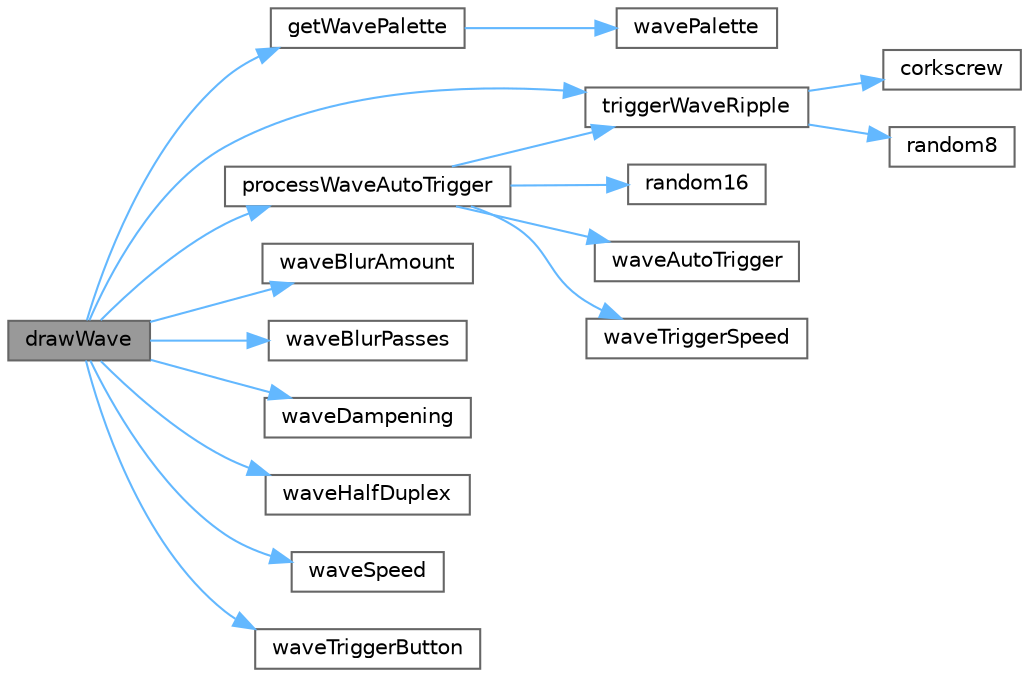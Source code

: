 digraph "drawWave"
{
 // INTERACTIVE_SVG=YES
 // LATEX_PDF_SIZE
  bgcolor="transparent";
  edge [fontname=Helvetica,fontsize=10,labelfontname=Helvetica,labelfontsize=10];
  node [fontname=Helvetica,fontsize=10,shape=box,height=0.2,width=0.4];
  rankdir="LR";
  Node1 [id="Node000001",label="drawWave",height=0.2,width=0.4,color="gray40", fillcolor="grey60", style="filled", fontcolor="black",tooltip=" "];
  Node1 -> Node2 [id="edge1_Node000001_Node000002",color="steelblue1",style="solid",tooltip=" "];
  Node2 [id="Node000002",label="getWavePalette",height=0.2,width=0.4,color="grey40", fillcolor="white", style="filled",URL="$d4/d06/curr_8h_ab1215b74dd6463248de143f1d281c39b.html#ab1215b74dd6463248de143f1d281c39b",tooltip=" "];
  Node2 -> Node3 [id="edge2_Node000002_Node000003",color="steelblue1",style="solid",tooltip=" "];
  Node3 [id="Node000003",label="wavePalette",height=0.2,width=0.4,color="grey40", fillcolor="white", style="filled",URL="$d4/d06/curr_8h_ad324268bf9b662f9320bf42c8d611ed3.html#ad324268bf9b662f9320bf42c8d611ed3",tooltip=" "];
  Node1 -> Node4 [id="edge3_Node000001_Node000004",color="steelblue1",style="solid",tooltip=" "];
  Node4 [id="Node000004",label="processWaveAutoTrigger",height=0.2,width=0.4,color="grey40", fillcolor="white", style="filled",URL="$d4/d06/curr_8h_a85b6d2ee052b034ecc0b34171af3c290.html#a85b6d2ee052b034ecc0b34171af3c290",tooltip=" "];
  Node4 -> Node5 [id="edge4_Node000004_Node000005",color="steelblue1",style="solid",tooltip=" "];
  Node5 [id="Node000005",label="random16",height=0.2,width=0.4,color="grey40", fillcolor="white", style="filled",URL="$d2/d0d/group___random_ga17034d936ef716efe820e11c1df043b0.html#ga17034d936ef716efe820e11c1df043b0",tooltip="Generate a 16-bit random number."];
  Node4 -> Node6 [id="edge5_Node000004_Node000006",color="steelblue1",style="solid",tooltip=" "];
  Node6 [id="Node000006",label="triggerWaveRipple",height=0.2,width=0.4,color="grey40", fillcolor="white", style="filled",URL="$d4/d06/curr_8h_a5dc08f8e3d58e4fd7f9e3cec7509983c.html#a5dc08f8e3d58e4fd7f9e3cec7509983c",tooltip=" "];
  Node6 -> Node7 [id="edge6_Node000006_Node000007",color="steelblue1",style="solid",tooltip=" "];
  Node7 [id="Node000007",label="corkscrew",height=0.2,width=0.4,color="grey40", fillcolor="white", style="filled",URL="$df/d40/examples_2_corkscrew_2corkscrew_8h_a3ce1eed35210653027031143f1cc1ef4.html#a3ce1eed35210653027031143f1cc1ef4",tooltip=" "];
  Node6 -> Node8 [id="edge7_Node000006_Node000008",color="steelblue1",style="solid",tooltip=" "];
  Node8 [id="Node000008",label="random8",height=0.2,width=0.4,color="grey40", fillcolor="white", style="filled",URL="$d2/d0d/group___random_ga4e63c74426f6516f28470dc1b814aefe.html#ga4e63c74426f6516f28470dc1b814aefe",tooltip="Generate an 8-bit random number."];
  Node4 -> Node9 [id="edge8_Node000004_Node000009",color="steelblue1",style="solid",tooltip=" "];
  Node9 [id="Node000009",label="waveAutoTrigger",height=0.2,width=0.4,color="grey40", fillcolor="white", style="filled",URL="$d4/d06/curr_8h_aabd0b06f37678a5955f05cec01cca099.html#aabd0b06f37678a5955f05cec01cca099",tooltip=" "];
  Node4 -> Node10 [id="edge9_Node000004_Node000010",color="steelblue1",style="solid",tooltip=" "];
  Node10 [id="Node000010",label="waveTriggerSpeed",height=0.2,width=0.4,color="grey40", fillcolor="white", style="filled",URL="$d4/d06/curr_8h_aff6b1d43683cd854f43beaffe3df4259.html#aff6b1d43683cd854f43beaffe3df4259",tooltip=" "];
  Node1 -> Node6 [id="edge10_Node000001_Node000006",color="steelblue1",style="solid",tooltip=" "];
  Node1 -> Node11 [id="edge11_Node000001_Node000011",color="steelblue1",style="solid",tooltip=" "];
  Node11 [id="Node000011",label="waveBlurAmount",height=0.2,width=0.4,color="grey40", fillcolor="white", style="filled",URL="$d4/d06/curr_8h_a24e3cf92199be932c6a4ecedafa4a86a.html#a24e3cf92199be932c6a4ecedafa4a86a",tooltip=" "];
  Node1 -> Node12 [id="edge12_Node000001_Node000012",color="steelblue1",style="solid",tooltip=" "];
  Node12 [id="Node000012",label="waveBlurPasses",height=0.2,width=0.4,color="grey40", fillcolor="white", style="filled",URL="$d4/d06/curr_8h_afe6e78d2a1ee6675a406f1f3062a97c9.html#afe6e78d2a1ee6675a406f1f3062a97c9",tooltip=" "];
  Node1 -> Node13 [id="edge13_Node000001_Node000013",color="steelblue1",style="solid",tooltip=" "];
  Node13 [id="Node000013",label="waveDampening",height=0.2,width=0.4,color="grey40", fillcolor="white", style="filled",URL="$d4/d06/curr_8h_a7359c33e61c63f0b1c5c8d38a3a68f0a.html#a7359c33e61c63f0b1c5c8d38a3a68f0a",tooltip=" "];
  Node1 -> Node14 [id="edge14_Node000001_Node000014",color="steelblue1",style="solid",tooltip=" "];
  Node14 [id="Node000014",label="waveHalfDuplex",height=0.2,width=0.4,color="grey40", fillcolor="white", style="filled",URL="$d4/d06/curr_8h_aa80a7e50fd6bf2c5719570524c193844.html#aa80a7e50fd6bf2c5719570524c193844",tooltip=" "];
  Node1 -> Node15 [id="edge15_Node000001_Node000015",color="steelblue1",style="solid",tooltip=" "];
  Node15 [id="Node000015",label="waveSpeed",height=0.2,width=0.4,color="grey40", fillcolor="white", style="filled",URL="$d4/d06/curr_8h_aa0514ec020f07c5ed4f3368ad9d2b1d8.html#aa0514ec020f07c5ed4f3368ad9d2b1d8",tooltip=" "];
  Node1 -> Node16 [id="edge16_Node000001_Node000016",color="steelblue1",style="solid",tooltip=" "];
  Node16 [id="Node000016",label="waveTriggerButton",height=0.2,width=0.4,color="grey40", fillcolor="white", style="filled",URL="$d4/d06/curr_8h_adcf5b094e3b059e9711399846132ed69.html#adcf5b094e3b059e9711399846132ed69",tooltip=" "];
}
